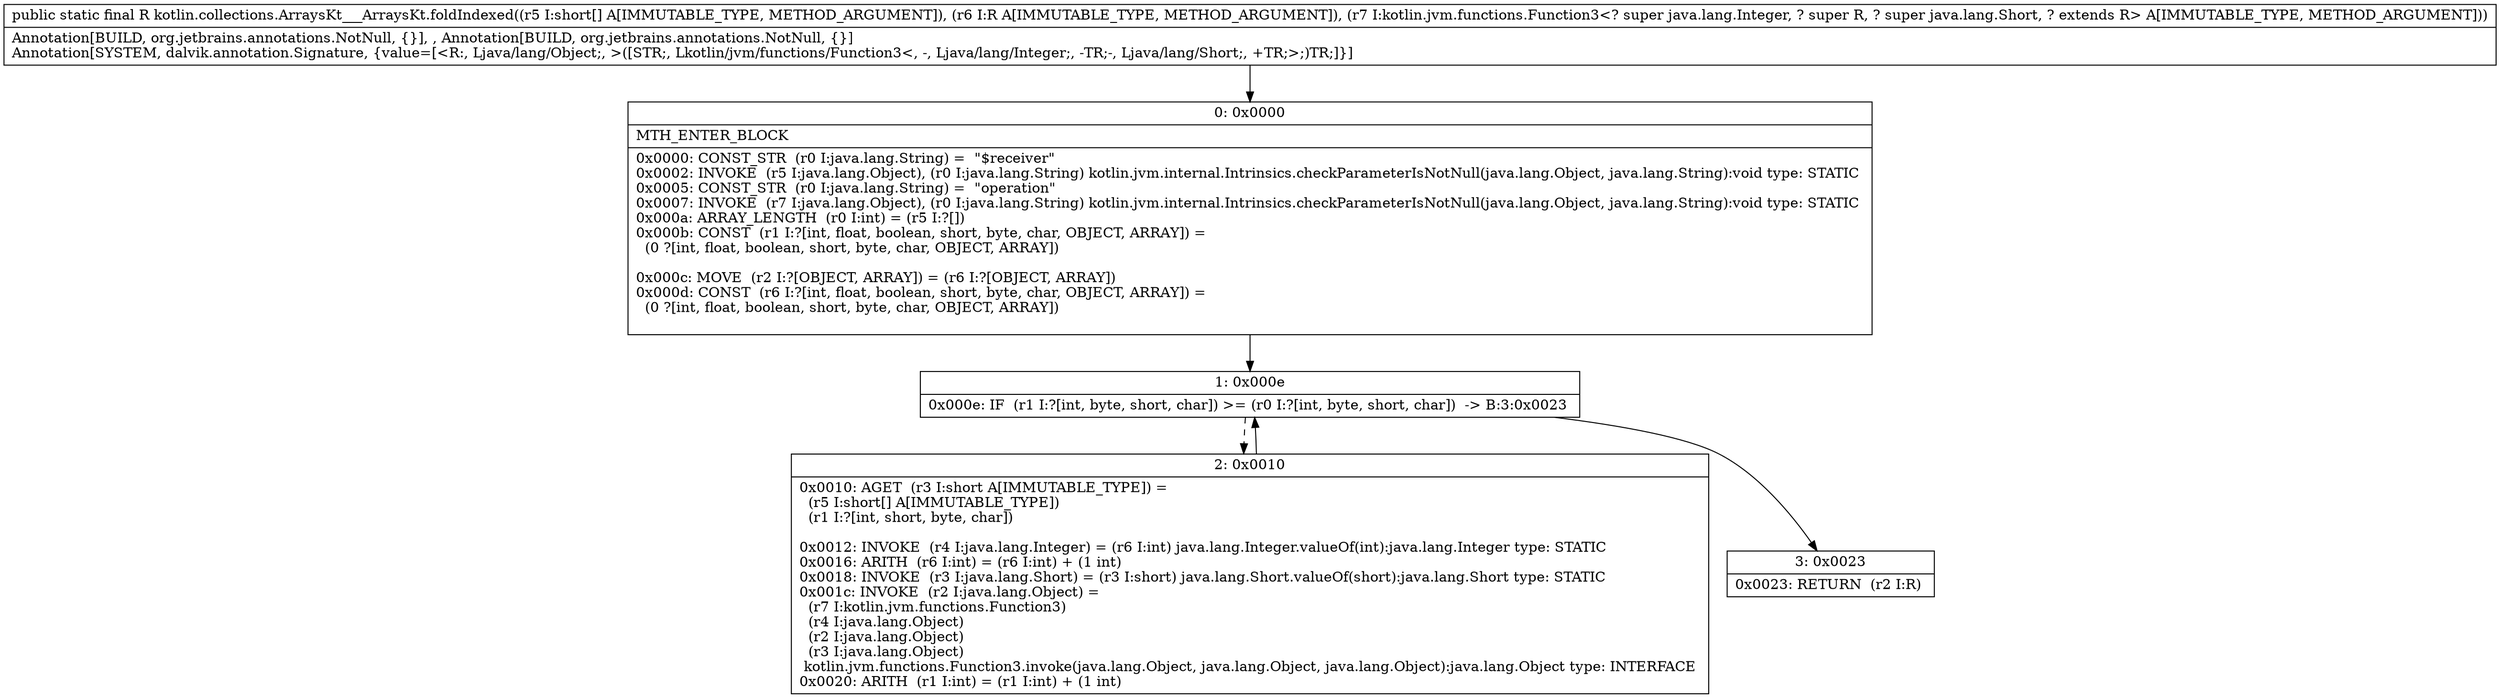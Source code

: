 digraph "CFG forkotlin.collections.ArraysKt___ArraysKt.foldIndexed([SLjava\/lang\/Object;Lkotlin\/jvm\/functions\/Function3;)Ljava\/lang\/Object;" {
Node_0 [shape=record,label="{0\:\ 0x0000|MTH_ENTER_BLOCK\l|0x0000: CONST_STR  (r0 I:java.lang.String) =  \"$receiver\" \l0x0002: INVOKE  (r5 I:java.lang.Object), (r0 I:java.lang.String) kotlin.jvm.internal.Intrinsics.checkParameterIsNotNull(java.lang.Object, java.lang.String):void type: STATIC \l0x0005: CONST_STR  (r0 I:java.lang.String) =  \"operation\" \l0x0007: INVOKE  (r7 I:java.lang.Object), (r0 I:java.lang.String) kotlin.jvm.internal.Intrinsics.checkParameterIsNotNull(java.lang.Object, java.lang.String):void type: STATIC \l0x000a: ARRAY_LENGTH  (r0 I:int) = (r5 I:?[]) \l0x000b: CONST  (r1 I:?[int, float, boolean, short, byte, char, OBJECT, ARRAY]) = \l  (0 ?[int, float, boolean, short, byte, char, OBJECT, ARRAY])\l \l0x000c: MOVE  (r2 I:?[OBJECT, ARRAY]) = (r6 I:?[OBJECT, ARRAY]) \l0x000d: CONST  (r6 I:?[int, float, boolean, short, byte, char, OBJECT, ARRAY]) = \l  (0 ?[int, float, boolean, short, byte, char, OBJECT, ARRAY])\l \l}"];
Node_1 [shape=record,label="{1\:\ 0x000e|0x000e: IF  (r1 I:?[int, byte, short, char]) \>= (r0 I:?[int, byte, short, char])  \-\> B:3:0x0023 \l}"];
Node_2 [shape=record,label="{2\:\ 0x0010|0x0010: AGET  (r3 I:short A[IMMUTABLE_TYPE]) = \l  (r5 I:short[] A[IMMUTABLE_TYPE])\l  (r1 I:?[int, short, byte, char])\l \l0x0012: INVOKE  (r4 I:java.lang.Integer) = (r6 I:int) java.lang.Integer.valueOf(int):java.lang.Integer type: STATIC \l0x0016: ARITH  (r6 I:int) = (r6 I:int) + (1 int) \l0x0018: INVOKE  (r3 I:java.lang.Short) = (r3 I:short) java.lang.Short.valueOf(short):java.lang.Short type: STATIC \l0x001c: INVOKE  (r2 I:java.lang.Object) = \l  (r7 I:kotlin.jvm.functions.Function3)\l  (r4 I:java.lang.Object)\l  (r2 I:java.lang.Object)\l  (r3 I:java.lang.Object)\l kotlin.jvm.functions.Function3.invoke(java.lang.Object, java.lang.Object, java.lang.Object):java.lang.Object type: INTERFACE \l0x0020: ARITH  (r1 I:int) = (r1 I:int) + (1 int) \l}"];
Node_3 [shape=record,label="{3\:\ 0x0023|0x0023: RETURN  (r2 I:R) \l}"];
MethodNode[shape=record,label="{public static final R kotlin.collections.ArraysKt___ArraysKt.foldIndexed((r5 I:short[] A[IMMUTABLE_TYPE, METHOD_ARGUMENT]), (r6 I:R A[IMMUTABLE_TYPE, METHOD_ARGUMENT]), (r7 I:kotlin.jvm.functions.Function3\<? super java.lang.Integer, ? super R, ? super java.lang.Short, ? extends R\> A[IMMUTABLE_TYPE, METHOD_ARGUMENT]))  | Annotation[BUILD, org.jetbrains.annotations.NotNull, \{\}], , Annotation[BUILD, org.jetbrains.annotations.NotNull, \{\}]\lAnnotation[SYSTEM, dalvik.annotation.Signature, \{value=[\<R:, Ljava\/lang\/Object;, \>([STR;, Lkotlin\/jvm\/functions\/Function3\<, \-, Ljava\/lang\/Integer;, \-TR;\-, Ljava\/lang\/Short;, +TR;\>;)TR;]\}]\l}"];
MethodNode -> Node_0;
Node_0 -> Node_1;
Node_1 -> Node_2[style=dashed];
Node_1 -> Node_3;
Node_2 -> Node_1;
}

